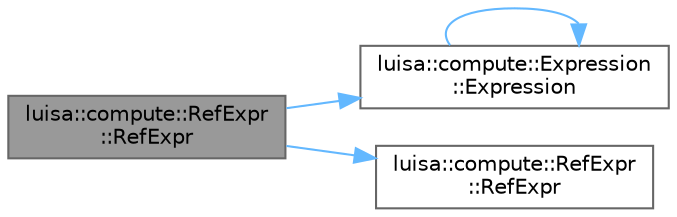 digraph "luisa::compute::RefExpr::RefExpr"
{
 // LATEX_PDF_SIZE
  bgcolor="transparent";
  edge [fontname=Helvetica,fontsize=10,labelfontname=Helvetica,labelfontsize=10];
  node [fontname=Helvetica,fontsize=10,shape=box,height=0.2,width=0.4];
  rankdir="LR";
  Node1 [id="Node000001",label="luisa::compute::RefExpr\l::RefExpr",height=0.2,width=0.4,color="gray40", fillcolor="grey60", style="filled", fontcolor="black",tooltip="Construct a new RefExpr object"];
  Node1 -> Node2 [id="edge4_Node000001_Node000002",color="steelblue1",style="solid",tooltip=" "];
  Node2 [id="Node000002",label="luisa::compute::Expression\l::Expression",height=0.2,width=0.4,color="grey40", fillcolor="white", style="filled",URL="$classluisa_1_1compute_1_1_expression.html#a4a625ab402e22dba0e9178089c0e3e2b",tooltip=" "];
  Node2 -> Node2 [id="edge5_Node000002_Node000002",color="steelblue1",style="solid",tooltip=" "];
  Node1 -> Node3 [id="edge6_Node000001_Node000003",color="steelblue1",style="solid",tooltip=" "];
  Node3 [id="Node000003",label="luisa::compute::RefExpr\l::RefExpr",height=0.2,width=0.4,color="grey40", fillcolor="white", style="filled",URL="$classluisa_1_1compute_1_1_ref_expr.html#aa77a92fbe7f2ee900161cd4670a45ef8",tooltip=" "];
}
